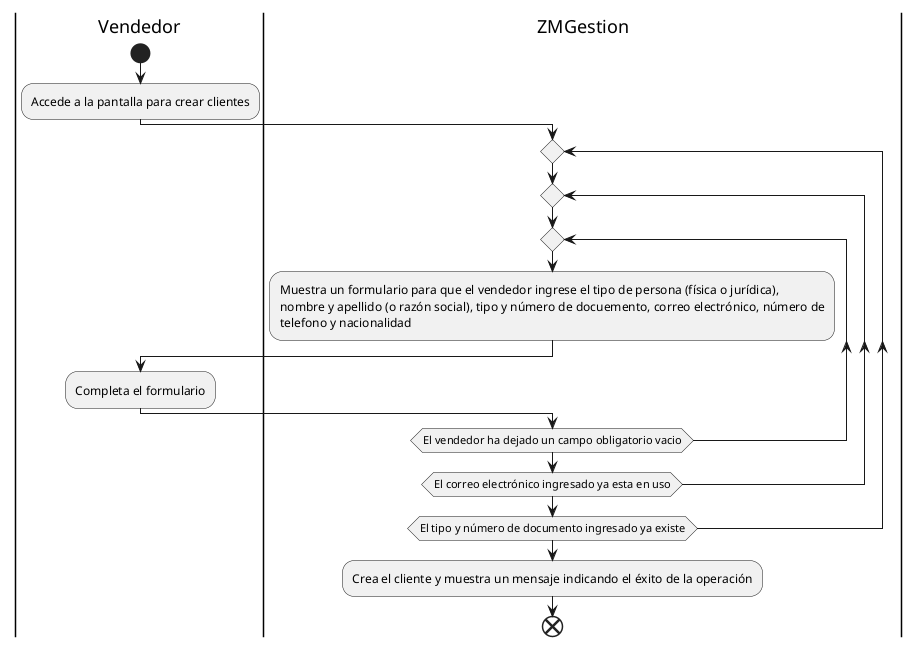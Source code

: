 @startuml crearCliente
|Vendedor|
start
:Accede a la pantalla para crear clientes;
|ZMGestion|
repeat
repeat
repeat
:Muestra un formulario para que el vendedor ingrese el tipo de persona (física o jurídica),
nombre y apellido (o razón social), tipo y número de docuemento, correo electrónico, número de
telefono y nacionalidad;
|Vendedor|
:Completa el formulario;
|ZMGestion|
repeat while(El vendedor ha dejado un campo obligatorio vacio)
repeat while(El correo electrónico ingresado ya esta en uso)
repeat while(El tipo y número de documento ingresado ya existe)
:Crea el cliente y muestra un mensaje indicando el éxito de la operación;
end
@enduml